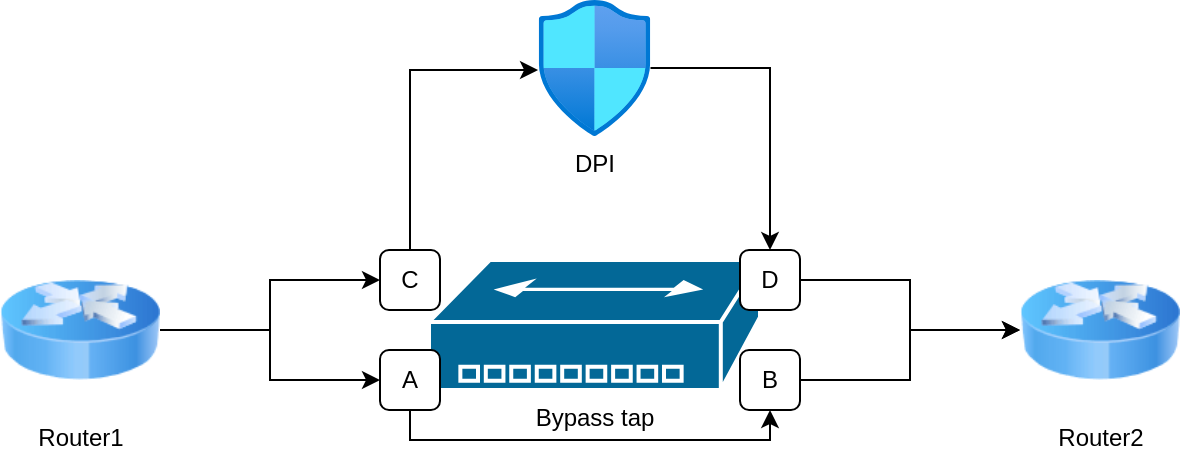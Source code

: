 <mxfile version="24.0.1" type="github">
  <diagram name="第 1 页" id="XQGc3e6iFTo0TtikxGPw">
    <mxGraphModel dx="1434" dy="738" grid="1" gridSize="10" guides="1" tooltips="1" connect="1" arrows="1" fold="1" page="1" pageScale="1" pageWidth="827" pageHeight="1169" math="0" shadow="0">
      <root>
        <mxCell id="0" />
        <mxCell id="1" parent="0" />
        <mxCell id="24TF69uvAYoCYiL5ALOf-15" value="" style="edgeStyle=orthogonalEdgeStyle;rounded=0;orthogonalLoop=1;jettySize=auto;html=1;entryX=0;entryY=0.5;entryDx=0;entryDy=0;" parent="1" source="24TF69uvAYoCYiL5ALOf-2" target="24TF69uvAYoCYiL5ALOf-11" edge="1">
          <mxGeometry relative="1" as="geometry" />
        </mxCell>
        <mxCell id="24TF69uvAYoCYiL5ALOf-16" style="edgeStyle=orthogonalEdgeStyle;rounded=0;orthogonalLoop=1;jettySize=auto;html=1;entryX=0;entryY=0.5;entryDx=0;entryDy=0;" parent="1" source="24TF69uvAYoCYiL5ALOf-2" target="24TF69uvAYoCYiL5ALOf-12" edge="1">
          <mxGeometry relative="1" as="geometry" />
        </mxCell>
        <mxCell id="24TF69uvAYoCYiL5ALOf-2" value="Router1" style="image;html=1;image=img/lib/clip_art/networking/Router_Icon_128x128.png" parent="1" vertex="1">
          <mxGeometry x="80" y="545" width="80" height="80" as="geometry" />
        </mxCell>
        <mxCell id="24TF69uvAYoCYiL5ALOf-3" value="Router2" style="image;html=1;image=img/lib/clip_art/networking/Router_Icon_128x128.png" parent="1" vertex="1">
          <mxGeometry x="590" y="545" width="80" height="80" as="geometry" />
        </mxCell>
        <mxCell id="24TF69uvAYoCYiL5ALOf-21" style="edgeStyle=orthogonalEdgeStyle;rounded=0;orthogonalLoop=1;jettySize=auto;html=1;entryX=0.5;entryY=0;entryDx=0;entryDy=0;" parent="1" source="24TF69uvAYoCYiL5ALOf-9" target="24TF69uvAYoCYiL5ALOf-14" edge="1">
          <mxGeometry relative="1" as="geometry" />
        </mxCell>
        <mxCell id="24TF69uvAYoCYiL5ALOf-9" value="DPI" style="image;aspect=fixed;html=1;points=[];align=center;fontSize=12;image=img/lib/azure2/networking/Network_Security_Groups.svg;" parent="1" vertex="1">
          <mxGeometry x="349.25" y="420" width="56.0" height="68" as="geometry" />
        </mxCell>
        <mxCell id="24TF69uvAYoCYiL5ALOf-10" value="Bypass tap" style="shape=mxgraph.cisco.hubs_and_gateways.small_hub;sketch=0;html=1;pointerEvents=1;dashed=0;fillColor=#036897;strokeColor=#ffffff;strokeWidth=2;verticalLabelPosition=bottom;verticalAlign=top;align=center;outlineConnect=0;" parent="1" vertex="1">
          <mxGeometry x="294.5" y="550" width="165.5" height="65" as="geometry" />
        </mxCell>
        <mxCell id="24TF69uvAYoCYiL5ALOf-11" value="C" style="rounded=1;whiteSpace=wrap;html=1;" parent="1" vertex="1">
          <mxGeometry x="270" y="545" width="30" height="30" as="geometry" />
        </mxCell>
        <mxCell id="24TF69uvAYoCYiL5ALOf-22" style="edgeStyle=orthogonalEdgeStyle;rounded=0;orthogonalLoop=1;jettySize=auto;html=1;entryX=0.5;entryY=1;entryDx=0;entryDy=0;" parent="1" source="24TF69uvAYoCYiL5ALOf-12" target="24TF69uvAYoCYiL5ALOf-13" edge="1">
          <mxGeometry relative="1" as="geometry">
            <mxPoint x="285" y="660" as="targetPoint" />
            <Array as="points">
              <mxPoint x="285" y="640" />
              <mxPoint x="465" y="640" />
            </Array>
          </mxGeometry>
        </mxCell>
        <mxCell id="24TF69uvAYoCYiL5ALOf-12" value="A" style="rounded=1;whiteSpace=wrap;html=1;" parent="1" vertex="1">
          <mxGeometry x="270" y="595" width="30" height="30" as="geometry" />
        </mxCell>
        <mxCell id="24TF69uvAYoCYiL5ALOf-19" style="edgeStyle=orthogonalEdgeStyle;rounded=0;orthogonalLoop=1;jettySize=auto;html=1;entryX=0;entryY=0.5;entryDx=0;entryDy=0;" parent="1" source="24TF69uvAYoCYiL5ALOf-13" target="24TF69uvAYoCYiL5ALOf-3" edge="1">
          <mxGeometry relative="1" as="geometry" />
        </mxCell>
        <mxCell id="24TF69uvAYoCYiL5ALOf-13" value="B" style="rounded=1;whiteSpace=wrap;html=1;" parent="1" vertex="1">
          <mxGeometry x="450" y="595" width="30" height="30" as="geometry" />
        </mxCell>
        <mxCell id="24TF69uvAYoCYiL5ALOf-18" style="edgeStyle=orthogonalEdgeStyle;rounded=0;orthogonalLoop=1;jettySize=auto;html=1;" parent="1" source="24TF69uvAYoCYiL5ALOf-14" target="24TF69uvAYoCYiL5ALOf-3" edge="1">
          <mxGeometry relative="1" as="geometry" />
        </mxCell>
        <mxCell id="24TF69uvAYoCYiL5ALOf-14" value="D" style="rounded=1;whiteSpace=wrap;html=1;" parent="1" vertex="1">
          <mxGeometry x="450" y="545" width="30" height="30" as="geometry" />
        </mxCell>
        <mxCell id="5b0IgLhaqlKoM1lX1pMi-1" style="edgeStyle=orthogonalEdgeStyle;rounded=0;orthogonalLoop=1;jettySize=auto;html=1;entryX=-0.004;entryY=0.515;entryDx=0;entryDy=0;entryPerimeter=0;exitX=0.5;exitY=0;exitDx=0;exitDy=0;" edge="1" parent="1" source="24TF69uvAYoCYiL5ALOf-11" target="24TF69uvAYoCYiL5ALOf-9">
          <mxGeometry relative="1" as="geometry" />
        </mxCell>
      </root>
    </mxGraphModel>
  </diagram>
</mxfile>
